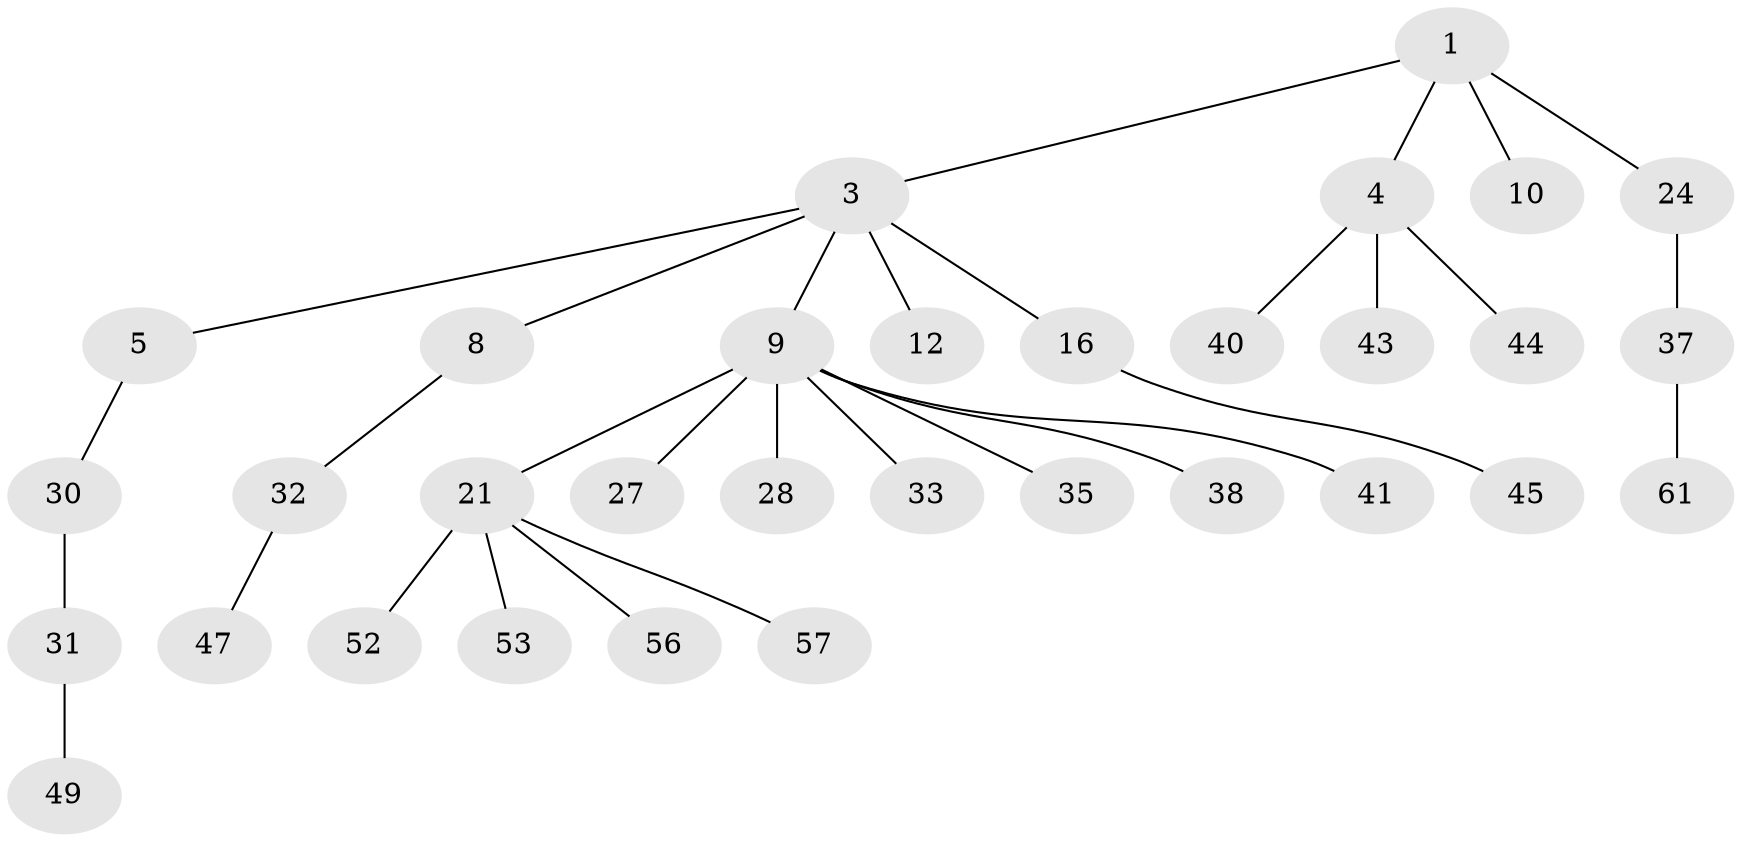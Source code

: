 // original degree distribution, {3: 0.12307692307692308, 6: 0.015384615384615385, 5: 0.03076923076923077, 2: 0.2923076923076923, 7: 0.015384615384615385, 4: 0.046153846153846156, 1: 0.47692307692307695}
// Generated by graph-tools (version 1.1) at 2025/15/03/09/25 04:15:38]
// undirected, 32 vertices, 31 edges
graph export_dot {
graph [start="1"]
  node [color=gray90,style=filled];
  1 [super="+2+7"];
  3;
  4 [super="+29"];
  5 [super="+6+17"];
  8 [super="+19"];
  9 [super="+18+13+54+11+14+20"];
  10 [super="+48"];
  12 [super="+51"];
  16 [super="+22+23"];
  21;
  24 [super="+34"];
  27;
  28;
  30;
  31;
  32 [super="+46"];
  33;
  35 [super="+42"];
  37;
  38;
  40;
  41;
  43;
  44;
  45;
  47 [super="+65"];
  49 [super="+62"];
  52;
  53;
  56;
  57 [super="+60"];
  61;
  1 -- 24;
  1 -- 3;
  1 -- 4;
  1 -- 10;
  3 -- 5;
  3 -- 8;
  3 -- 9;
  3 -- 12;
  3 -- 16;
  4 -- 40;
  4 -- 43;
  4 -- 44;
  5 -- 30;
  8 -- 32;
  9 -- 21;
  9 -- 38;
  9 -- 35;
  9 -- 27;
  9 -- 41;
  9 -- 33;
  9 -- 28;
  16 -- 45;
  21 -- 52;
  21 -- 53;
  21 -- 56;
  21 -- 57;
  24 -- 37;
  30 -- 31;
  31 -- 49;
  32 -- 47;
  37 -- 61;
}
